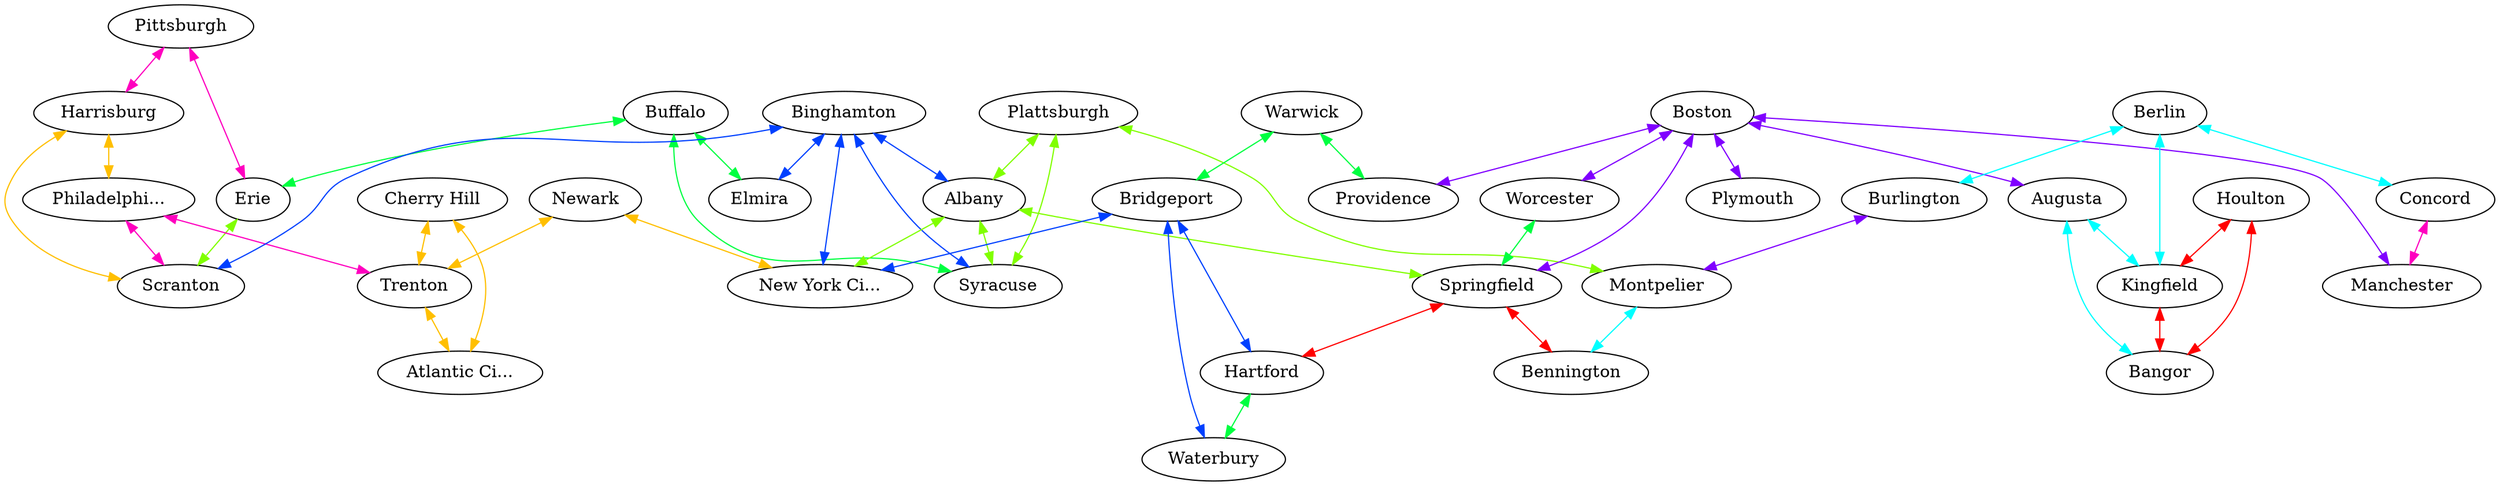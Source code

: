 graph x {
"Erie" [pos="0.347222222222222,-5.38888888888889",label="Erie"]
"Pittsburgh" [pos="0.513888888888889,-6.29166666666667",label="Pittsburgh"]
"Harrisburg" [pos="1.52777777777778,-6.01388888888889",label="Harrisburg"]
"Scranton" [pos="1.97222222222222,-5.5",label="Scranton"]
"Philadelphia" [pos="2.44444444444444,-6.27777777777778",label="Philadelphi..."]
"Trenton" [pos="3.41666666666667,-6.23611111111111",label="Trenton"]
"Cherry Hill" [pos="3.08333333333333,-6.77777777777778",label="Cherry Hill"]
"Atlantic City" [pos="3.65277777777778,-6.73611111111111",label="Atlantic Ci..."]
"Newark" [pos="3.69444444444444,-5.84722222222222",label="Newark"]
"Buffalo" [pos="0.833333333333333,-4.16666666666667",label="Buffalo"]
"Elmira" [pos="1.40277777777778,-4.52777777777778",label="Elmira"]
"Syracuse" [pos="2.01388888888889,-3.86111111111111",label="Syracuse"]
"Binghamton" [pos="2.04166666666667,-4.54166666666667",label="Binghamton"]
"Albany" [pos="3,-4.16666666666667",label="Albany"]
"Plattsburgh" [pos="2.63888888888889,-3.33333333333333",label="Plattsburgh"]
"New York City" [pos="3.08333333333333,-5.04166666666667",label="New York Ci..."]
"Waterbury" [pos="3.56944444444444,-4.625",label="Waterbury"]
"Bridgeport" [pos="3.52777777777778,-5.15277777777778",label="Bridgeport"]
"Hartford" [pos="4.20833333333333,-4.65277777777778",label="Hartford"]
"Springfield" [pos="4.44444444444444,-4",label="Springfield"]
"Worcester" [pos="4.76388888888889,-3.58333333333333",label="Worcester"]
"Boston" [pos="5.33333333333333,-3.77777777777778",label="Boston"]
"Plymouth" [pos="5.84722222222222,-4.11111111111111",label="Plymouth"]
"Burlington" [pos="3.63888888888889,-2.27777777777778",label="Burlington"]
"Montpelier" [pos="3.90277777777778,-2.76388888888889",label="Montpelier"]
"Bennington" [pos="3.70833333333333,-3.33333333333333",label="Bennington"]
"Berlin" [pos="4.94444444444444,-2.06944444444444",label="Berlin"]
"Concord" [pos="5.11111111111111,-2.54166666666667",label="Concord"]
"Manchester" [pos="5.27777777777778,-3.02777777777778",label="Manchester"]
"Augusta" [pos="6.09722222222222,-2.25",label="Augusta"]
"Kingfield" [pos="6.04166666666667,-1.63888888888889",label="Kingfield"]
"Bangor" [pos="6.66666666666667,-1.88888888888889",label="Bangor"]
"Houlton" [pos="6.76388888888889,-1.18055555555556",label="Houlton"]
"Providence" [pos="4.90277777777778,-4.51388888888889",label="Providence"]
"Warwick" [pos="4.77777777777778,-4.97222222222222",label="Warwick"]
"Cherry Hill" -- "Trenton" [dir="both",color="0.125,1,1"]
"Cherry Hill" -- "Atlantic City" [dir="both",color="0.125,1,1"]
"Plattsburgh" -- "Syracuse" [dir="both",color="0.25,1,1"]
"Plattsburgh" -- "Montpelier" [dir="both",color="0.25,1,1"]
"Plattsburgh" -- "Albany" [dir="both",color="0.25,1,1"]
"Warwick" -- "Providence" [dir="both",color="0.375,1,1"]
"Warwick" -- "Bridgeport" [dir="both",color="0.375,1,1"]
"Berlin" -- "Concord" [dir="both",color="0.5,1,1"]
"Berlin" -- "Burlington" [dir="both",color="0.5,1,1"]
"Berlin" -- "Kingfield" [dir="both",color="0.5,1,1"]
"Binghamton" -- "Scranton" [dir="both",color="0.625,1,1"]
"Binghamton" -- "Syracuse" [dir="both",color="0.625,1,1"]
"Binghamton" -- "Elmira" [dir="both",color="0.625,1,1"]
"Binghamton" -- "New York City" [dir="both",color="0.625,1,1"]
"Binghamton" -- "Albany" [dir="both",color="0.625,1,1"]
"Boston" -- "Springfield" [dir="both",color="0.75,1,1"]
"Boston" -- "Providence" [dir="both",color="0.75,1,1"]
"Boston" -- "Manchester" [dir="both",color="0.75,1,1"]
"Boston" -- "Plymouth" [dir="both",color="0.75,1,1"]
"Boston" -- "Augusta" [dir="both",color="0.75,1,1"]
"Boston" -- "Worcester" [dir="both",color="0.75,1,1"]
"Pittsburgh" -- "Harrisburg" [dir="both",color="0.875,1,1"]
"Pittsburgh" -- "Erie" [dir="both",color="0.875,1,1"]
"Houlton" -- "Bangor" [dir="both",color="1,1,1"]
"Houlton" -- "Kingfield" [dir="both",color="1,1,1"]
"Harrisburg" -- "Philadelphia" [dir="both",color="0.125,1,1"]
"Harrisburg" -- "Scranton" [dir="both",color="0.125,1,1"]
"Albany" -- "Springfield" [dir="both",color="0.25,1,1"]
"Albany" -- "Syracuse" [dir="both",color="0.25,1,1"]
"Albany" -- "New York City" [dir="both",color="0.25,1,1"]
"Buffalo" -- "Elmira" [dir="both",color="0.375,1,1"]
"Buffalo" -- "Syracuse" [dir="both",color="0.375,1,1"]
"Buffalo" -- "Erie" [dir="both",color="0.375,1,1"]
"Bridgeport" -- "New York City" [dir="both",color="0.625,1,1"]
"Bridgeport" -- "Waterbury" [dir="both",color="0.625,1,1"]
"Bridgeport" -- "Hartford" [dir="both",color="0.625,1,1"]
"Burlington" -- "Montpelier" [dir="both",color="0.75,1,1"]
"Philadelphia" -- "Scranton" [dir="both",color="0.875,1,1"]
"Philadelphia" -- "Trenton" [dir="both",color="0.875,1,1"]
"Newark" -- "Trenton" [dir="both",color="0.125,1,1"]
"Newark" -- "New York City" [dir="both",color="0.125,1,1"]
"Erie" -- "Scranton" [dir="both",color="0.25,1,1"]
"Worcester" -- "Springfield" [dir="both",color="0.375,1,1"]
"Montpelier" -- "Bennington" [dir="both",color="0.5,1,1"]
"Concord" -- "Manchester" [dir="both",color="0.875,1,1"]
"Springfield" -- "Bennington" [dir="both",color="1,1,1"]
"Springfield" -- "Hartford" [dir="both",color="1,1,1"]
"Trenton" -- "Atlantic City" [dir="both",color="0.125,1,1"]
"Hartford" -- "Waterbury" [dir="both",color="0.375,1,1"]
"Augusta" -- "Bangor" [dir="both",color="0.5,1,1"]
"Augusta" -- "Kingfield" [dir="both",color="0.5,1,1"]
"Kingfield" -- "Bangor" [dir="both",color="1,1,1"]
}

